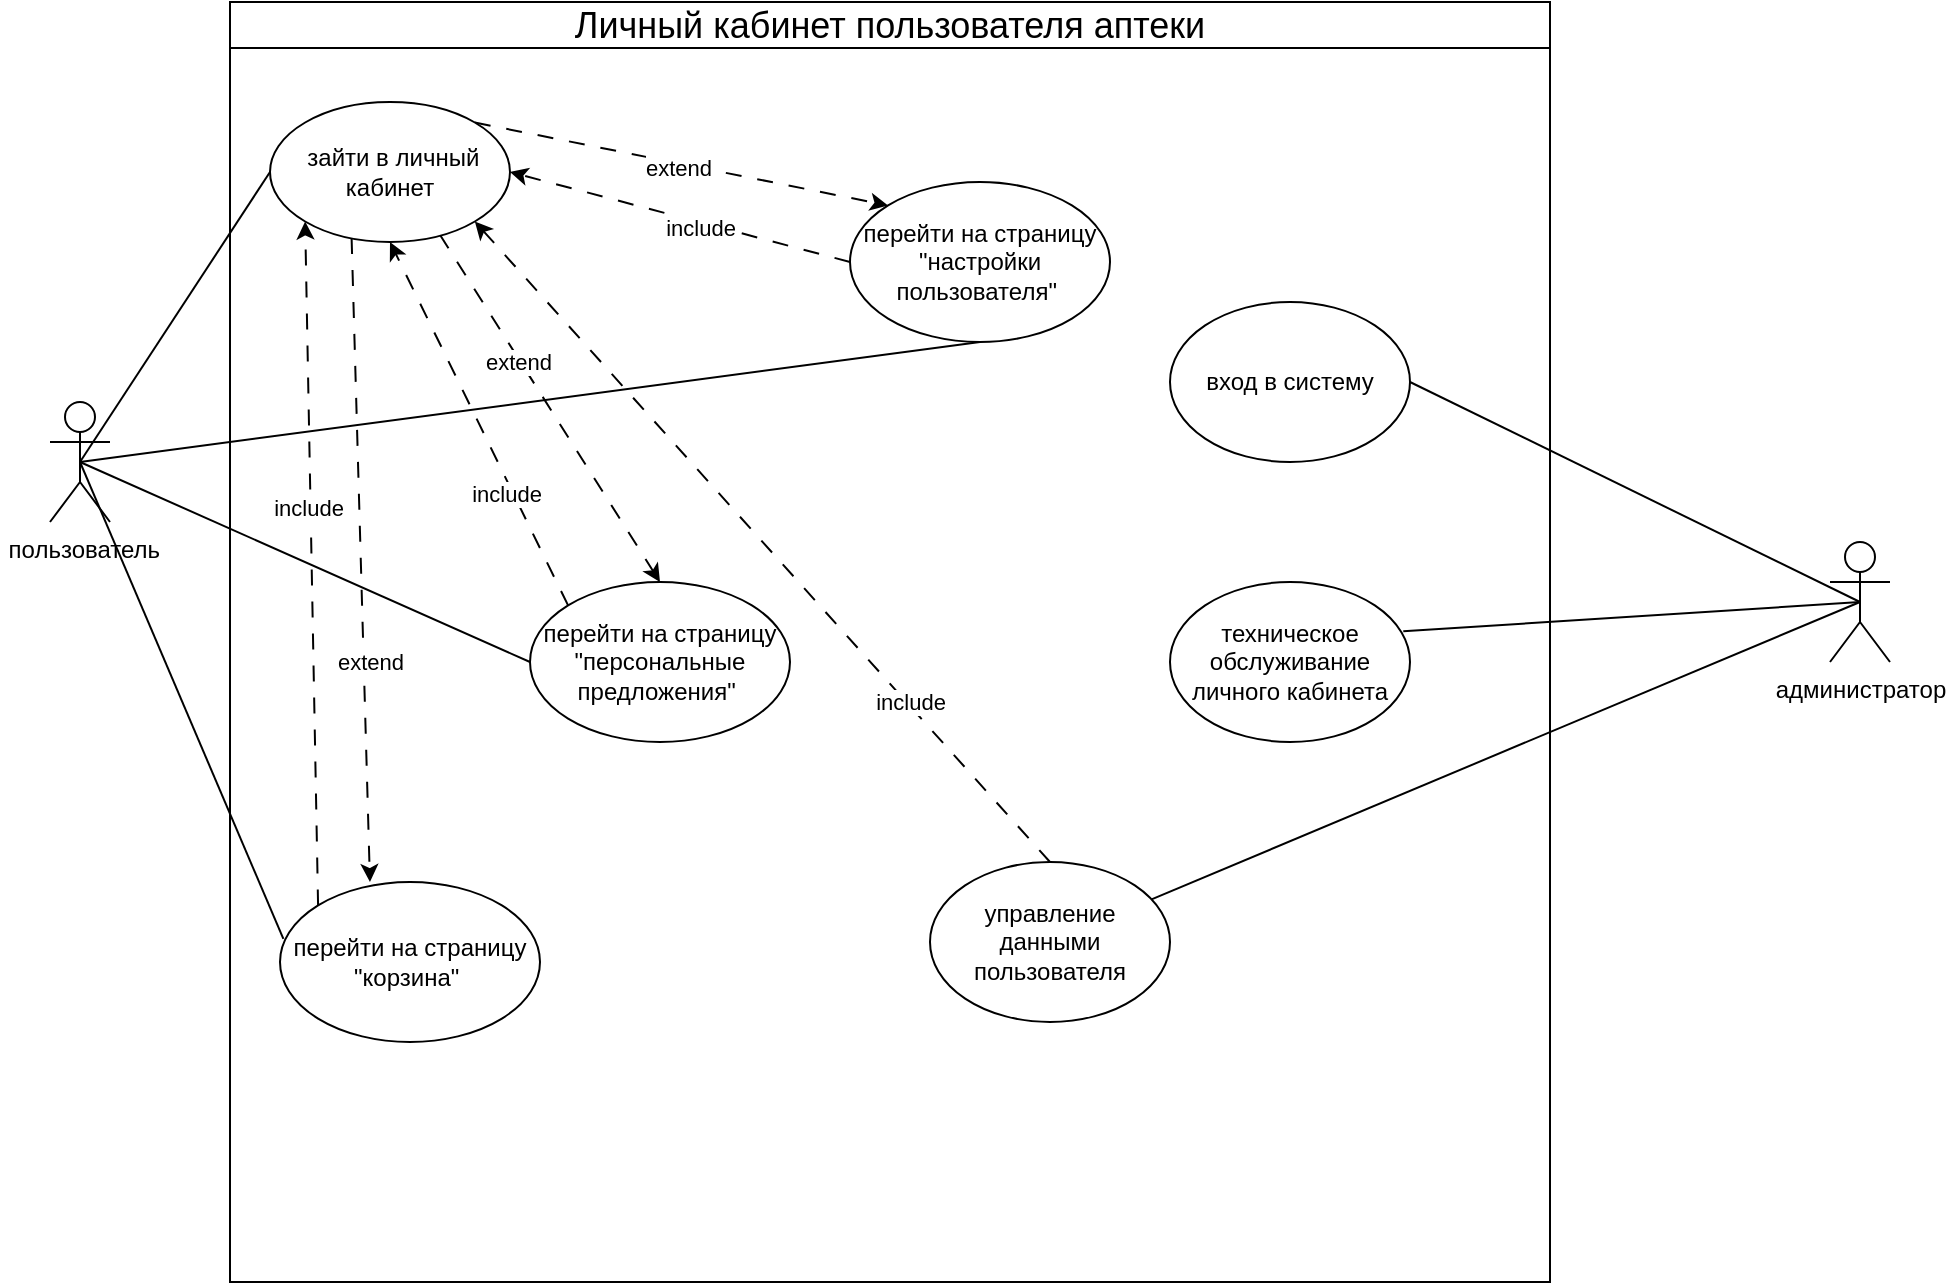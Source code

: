 <mxfile version="24.6.4" type="device">
  <diagram name="Страница — 1" id="J06ceZAatoIPOJboitT3">
    <mxGraphModel dx="1155" dy="1837" grid="1" gridSize="10" guides="1" tooltips="1" connect="1" arrows="1" fold="1" page="1" pageScale="1" pageWidth="827" pageHeight="1169" math="0" shadow="0">
      <root>
        <mxCell id="0" />
        <mxCell id="1" parent="0" />
        <mxCell id="BwnWWf9CsQSykDQ6EbLc-1" value="&lt;span style=&quot;font-size: 18px;&quot;&gt;Личный кабинет пользователя аптеки&lt;/span&gt;" style="swimlane;whiteSpace=wrap;html=1;fontStyle=0" parent="1" vertex="1">
          <mxGeometry x="180" y="-20" width="660" height="640" as="geometry" />
        </mxCell>
        <mxCell id="XQG01RER6FyWzIQi6bfX-72" style="rounded=0;orthogonalLoop=1;jettySize=auto;html=1;exitX=1;exitY=0;exitDx=0;exitDy=0;entryX=0;entryY=0;entryDx=0;entryDy=0;dashed=1;dashPattern=8 8;" edge="1" parent="BwnWWf9CsQSykDQ6EbLc-1" source="XQG01RER6FyWzIQi6bfX-65" target="XQG01RER6FyWzIQi6bfX-67">
          <mxGeometry relative="1" as="geometry" />
        </mxCell>
        <mxCell id="XQG01RER6FyWzIQi6bfX-73" value="extend" style="edgeLabel;html=1;align=center;verticalAlign=middle;resizable=0;points=[];" vertex="1" connectable="0" parent="XQG01RER6FyWzIQi6bfX-72">
          <mxGeometry x="-0.018" y="-2" relative="1" as="geometry">
            <mxPoint as="offset" />
          </mxGeometry>
        </mxCell>
        <mxCell id="XQG01RER6FyWzIQi6bfX-78" style="rounded=0;orthogonalLoop=1;jettySize=auto;html=1;exitX=0.34;exitY=0.971;exitDx=0;exitDy=0;entryX=0.346;entryY=0;entryDx=0;entryDy=0;dashed=1;dashPattern=8 8;exitPerimeter=0;entryPerimeter=0;" edge="1" parent="BwnWWf9CsQSykDQ6EbLc-1" source="XQG01RER6FyWzIQi6bfX-65" target="XQG01RER6FyWzIQi6bfX-68">
          <mxGeometry relative="1" as="geometry">
            <mxPoint x="78.3" y="120.0" as="sourcePoint" />
            <mxPoint x="110.06" y="417.28" as="targetPoint" />
          </mxGeometry>
        </mxCell>
        <mxCell id="XQG01RER6FyWzIQi6bfX-79" value="extend" style="edgeLabel;html=1;align=center;verticalAlign=middle;resizable=0;points=[];" vertex="1" connectable="0" parent="XQG01RER6FyWzIQi6bfX-78">
          <mxGeometry x="-0.764" y="1" relative="1" as="geometry">
            <mxPoint x="7" y="174" as="offset" />
          </mxGeometry>
        </mxCell>
        <mxCell id="XQG01RER6FyWzIQi6bfX-80" style="rounded=0;orthogonalLoop=1;jettySize=auto;html=1;exitX=0.708;exitY=0.948;exitDx=0;exitDy=0;entryX=0.5;entryY=0;entryDx=0;entryDy=0;dashed=1;dashPattern=8 8;exitPerimeter=0;" edge="1" parent="BwnWWf9CsQSykDQ6EbLc-1" source="XQG01RER6FyWzIQi6bfX-65" target="XQG01RER6FyWzIQi6bfX-69">
          <mxGeometry relative="1" as="geometry" />
        </mxCell>
        <mxCell id="XQG01RER6FyWzIQi6bfX-81" value="extend" style="edgeLabel;html=1;align=center;verticalAlign=middle;resizable=0;points=[];" vertex="1" connectable="0" parent="XQG01RER6FyWzIQi6bfX-80">
          <mxGeometry x="-0.28" y="-2" relative="1" as="geometry">
            <mxPoint x="1" as="offset" />
          </mxGeometry>
        </mxCell>
        <mxCell id="XQG01RER6FyWzIQi6bfX-65" value="&amp;nbsp;зайти в личный кабинет" style="ellipse;whiteSpace=wrap;html=1;" vertex="1" parent="BwnWWf9CsQSykDQ6EbLc-1">
          <mxGeometry x="20" y="50" width="120" height="70" as="geometry" />
        </mxCell>
        <mxCell id="XQG01RER6FyWzIQi6bfX-74" style="rounded=0;orthogonalLoop=1;jettySize=auto;html=1;exitX=0;exitY=0.5;exitDx=0;exitDy=0;entryX=1;entryY=0.5;entryDx=0;entryDy=0;dashed=1;dashPattern=8 8;" edge="1" parent="BwnWWf9CsQSykDQ6EbLc-1" source="XQG01RER6FyWzIQi6bfX-67" target="XQG01RER6FyWzIQi6bfX-65">
          <mxGeometry relative="1" as="geometry" />
        </mxCell>
        <mxCell id="XQG01RER6FyWzIQi6bfX-75" value="include" style="edgeLabel;html=1;align=center;verticalAlign=middle;resizable=0;points=[];" vertex="1" connectable="0" parent="XQG01RER6FyWzIQi6bfX-74">
          <mxGeometry x="-0.116" y="3" relative="1" as="geometry">
            <mxPoint as="offset" />
          </mxGeometry>
        </mxCell>
        <mxCell id="XQG01RER6FyWzIQi6bfX-67" value="перейти на страницу &quot;настройки пользователя&quot;&amp;nbsp;" style="ellipse;whiteSpace=wrap;html=1;" vertex="1" parent="BwnWWf9CsQSykDQ6EbLc-1">
          <mxGeometry x="310" y="90" width="130" height="80" as="geometry" />
        </mxCell>
        <mxCell id="XQG01RER6FyWzIQi6bfX-68" value="перейти на страницу &quot;корзина&quot;&amp;nbsp;" style="ellipse;whiteSpace=wrap;html=1;" vertex="1" parent="BwnWWf9CsQSykDQ6EbLc-1">
          <mxGeometry x="25" y="440" width="130" height="80" as="geometry" />
        </mxCell>
        <mxCell id="XQG01RER6FyWzIQi6bfX-69" value="перейти на страницу &quot;персональные предложения&quot;&amp;nbsp;" style="ellipse;whiteSpace=wrap;html=1;" vertex="1" parent="BwnWWf9CsQSykDQ6EbLc-1">
          <mxGeometry x="150" y="290" width="130" height="80" as="geometry" />
        </mxCell>
        <mxCell id="XQG01RER6FyWzIQi6bfX-76" style="rounded=0;orthogonalLoop=1;jettySize=auto;html=1;exitX=0;exitY=0;exitDx=0;exitDy=0;entryX=0;entryY=1;entryDx=0;entryDy=0;dashed=1;dashPattern=8 8;" edge="1" parent="BwnWWf9CsQSykDQ6EbLc-1" source="XQG01RER6FyWzIQi6bfX-68" target="XQG01RER6FyWzIQi6bfX-65">
          <mxGeometry relative="1" as="geometry" />
        </mxCell>
        <mxCell id="XQG01RER6FyWzIQi6bfX-77" value="include" style="edgeLabel;html=1;align=center;verticalAlign=middle;resizable=0;points=[];" vertex="1" connectable="0" parent="XQG01RER6FyWzIQi6bfX-76">
          <mxGeometry x="0.347" y="1" relative="1" as="geometry">
            <mxPoint y="31" as="offset" />
          </mxGeometry>
        </mxCell>
        <mxCell id="XQG01RER6FyWzIQi6bfX-82" style="rounded=0;orthogonalLoop=1;jettySize=auto;html=1;exitX=0;exitY=0;exitDx=0;exitDy=0;entryX=0.5;entryY=1;entryDx=0;entryDy=0;dashed=1;dashPattern=8 8;" edge="1" parent="BwnWWf9CsQSykDQ6EbLc-1" source="XQG01RER6FyWzIQi6bfX-69" target="XQG01RER6FyWzIQi6bfX-65">
          <mxGeometry relative="1" as="geometry" />
        </mxCell>
        <mxCell id="XQG01RER6FyWzIQi6bfX-83" value="include" style="edgeLabel;html=1;align=center;verticalAlign=middle;resizable=0;points=[];" vertex="1" connectable="0" parent="XQG01RER6FyWzIQi6bfX-82">
          <mxGeometry x="-0.367" y="3" relative="1" as="geometry">
            <mxPoint as="offset" />
          </mxGeometry>
        </mxCell>
        <mxCell id="XQG01RER6FyWzIQi6bfX-84" value="техническое обслуживание личного кабинета" style="ellipse;whiteSpace=wrap;html=1;" vertex="1" parent="BwnWWf9CsQSykDQ6EbLc-1">
          <mxGeometry x="470" y="290" width="120" height="80" as="geometry" />
        </mxCell>
        <mxCell id="XQG01RER6FyWzIQi6bfX-88" value="вход в систему" style="ellipse;whiteSpace=wrap;html=1;" vertex="1" parent="BwnWWf9CsQSykDQ6EbLc-1">
          <mxGeometry x="470" y="150" width="120" height="80" as="geometry" />
        </mxCell>
        <mxCell id="XQG01RER6FyWzIQi6bfX-113" style="rounded=0;orthogonalLoop=1;jettySize=auto;html=1;exitX=0.5;exitY=0;exitDx=0;exitDy=0;entryX=1;entryY=1;entryDx=0;entryDy=0;dashed=1;dashPattern=8 8;" edge="1" parent="BwnWWf9CsQSykDQ6EbLc-1" source="XQG01RER6FyWzIQi6bfX-108" target="XQG01RER6FyWzIQi6bfX-65">
          <mxGeometry relative="1" as="geometry" />
        </mxCell>
        <mxCell id="XQG01RER6FyWzIQi6bfX-115" value="include" style="edgeLabel;html=1;align=center;verticalAlign=middle;resizable=0;points=[];" vertex="1" connectable="0" parent="XQG01RER6FyWzIQi6bfX-113">
          <mxGeometry x="-0.502" y="-1" relative="1" as="geometry">
            <mxPoint as="offset" />
          </mxGeometry>
        </mxCell>
        <mxCell id="XQG01RER6FyWzIQi6bfX-108" value="управление данными пользователя" style="ellipse;whiteSpace=wrap;html=1;" vertex="1" parent="BwnWWf9CsQSykDQ6EbLc-1">
          <mxGeometry x="350" y="430" width="120" height="80" as="geometry" />
        </mxCell>
        <mxCell id="XQG01RER6FyWzIQi6bfX-85" style="rounded=0;orthogonalLoop=1;jettySize=auto;html=1;exitX=0.5;exitY=0.5;exitDx=0;exitDy=0;exitPerimeter=0;entryX=0.972;entryY=0.308;entryDx=0;entryDy=0;endArrow=none;endFill=0;entryPerimeter=0;" edge="1" parent="1" source="BwnWWf9CsQSykDQ6EbLc-12" target="XQG01RER6FyWzIQi6bfX-84">
          <mxGeometry relative="1" as="geometry" />
        </mxCell>
        <mxCell id="XQG01RER6FyWzIQi6bfX-109" style="rounded=0;orthogonalLoop=1;jettySize=auto;html=1;exitX=0.5;exitY=0.5;exitDx=0;exitDy=0;exitPerimeter=0;endArrow=none;endFill=0;" edge="1" parent="1" source="BwnWWf9CsQSykDQ6EbLc-12" target="XQG01RER6FyWzIQi6bfX-108">
          <mxGeometry relative="1" as="geometry" />
        </mxCell>
        <mxCell id="XQG01RER6FyWzIQi6bfX-110" style="rounded=0;orthogonalLoop=1;jettySize=auto;html=1;exitX=0.5;exitY=0.5;exitDx=0;exitDy=0;exitPerimeter=0;entryX=1;entryY=0.5;entryDx=0;entryDy=0;endArrow=none;endFill=0;" edge="1" parent="1" source="BwnWWf9CsQSykDQ6EbLc-12" target="XQG01RER6FyWzIQi6bfX-88">
          <mxGeometry relative="1" as="geometry" />
        </mxCell>
        <mxCell id="BwnWWf9CsQSykDQ6EbLc-12" value="администратор" style="shape=umlActor;verticalLabelPosition=bottom;verticalAlign=top;html=1;outlineConnect=0;" parent="1" vertex="1">
          <mxGeometry x="980" y="250" width="30" height="60" as="geometry" />
        </mxCell>
        <mxCell id="XQG01RER6FyWzIQi6bfX-64" style="rounded=0;orthogonalLoop=1;jettySize=auto;html=1;exitX=0.5;exitY=0.5;exitDx=0;exitDy=0;exitPerimeter=0;endArrow=none;endFill=0;entryX=0;entryY=0.5;entryDx=0;entryDy=0;" edge="1" parent="1" source="5FDHfX9XDDH-wRG4uTQl-1" target="XQG01RER6FyWzIQi6bfX-65">
          <mxGeometry relative="1" as="geometry">
            <mxPoint x="280" y="170" as="targetPoint" />
          </mxGeometry>
        </mxCell>
        <mxCell id="XQG01RER6FyWzIQi6bfX-66" style="rounded=0;orthogonalLoop=1;jettySize=auto;html=1;exitX=0.5;exitY=0.5;exitDx=0;exitDy=0;exitPerimeter=0;endArrow=none;endFill=0;entryX=0.5;entryY=1;entryDx=0;entryDy=0;" edge="1" parent="1" source="5FDHfX9XDDH-wRG4uTQl-1" target="XQG01RER6FyWzIQi6bfX-67">
          <mxGeometry relative="1" as="geometry">
            <mxPoint x="280" y="220" as="targetPoint" />
          </mxGeometry>
        </mxCell>
        <mxCell id="XQG01RER6FyWzIQi6bfX-70" style="rounded=0;orthogonalLoop=1;jettySize=auto;html=1;exitX=0.5;exitY=0.5;exitDx=0;exitDy=0;exitPerimeter=0;entryX=0.013;entryY=0.356;entryDx=0;entryDy=0;endArrow=none;endFill=0;entryPerimeter=0;" edge="1" parent="1" source="5FDHfX9XDDH-wRG4uTQl-1" target="XQG01RER6FyWzIQi6bfX-68">
          <mxGeometry relative="1" as="geometry" />
        </mxCell>
        <mxCell id="XQG01RER6FyWzIQi6bfX-71" style="rounded=0;orthogonalLoop=1;jettySize=auto;html=1;exitX=0.5;exitY=0.5;exitDx=0;exitDy=0;exitPerimeter=0;entryX=0;entryY=0.5;entryDx=0;entryDy=0;endArrow=none;endFill=0;" edge="1" parent="1" source="5FDHfX9XDDH-wRG4uTQl-1" target="XQG01RER6FyWzIQi6bfX-69">
          <mxGeometry relative="1" as="geometry" />
        </mxCell>
        <mxCell id="5FDHfX9XDDH-wRG4uTQl-1" value="&lt;div&gt;&amp;nbsp;пользователь&lt;/div&gt;" style="shape=umlActor;verticalLabelPosition=bottom;verticalAlign=top;html=1;outlineConnect=0;" parent="1" vertex="1">
          <mxGeometry x="90" y="180" width="30" height="60" as="geometry" />
        </mxCell>
      </root>
    </mxGraphModel>
  </diagram>
</mxfile>
